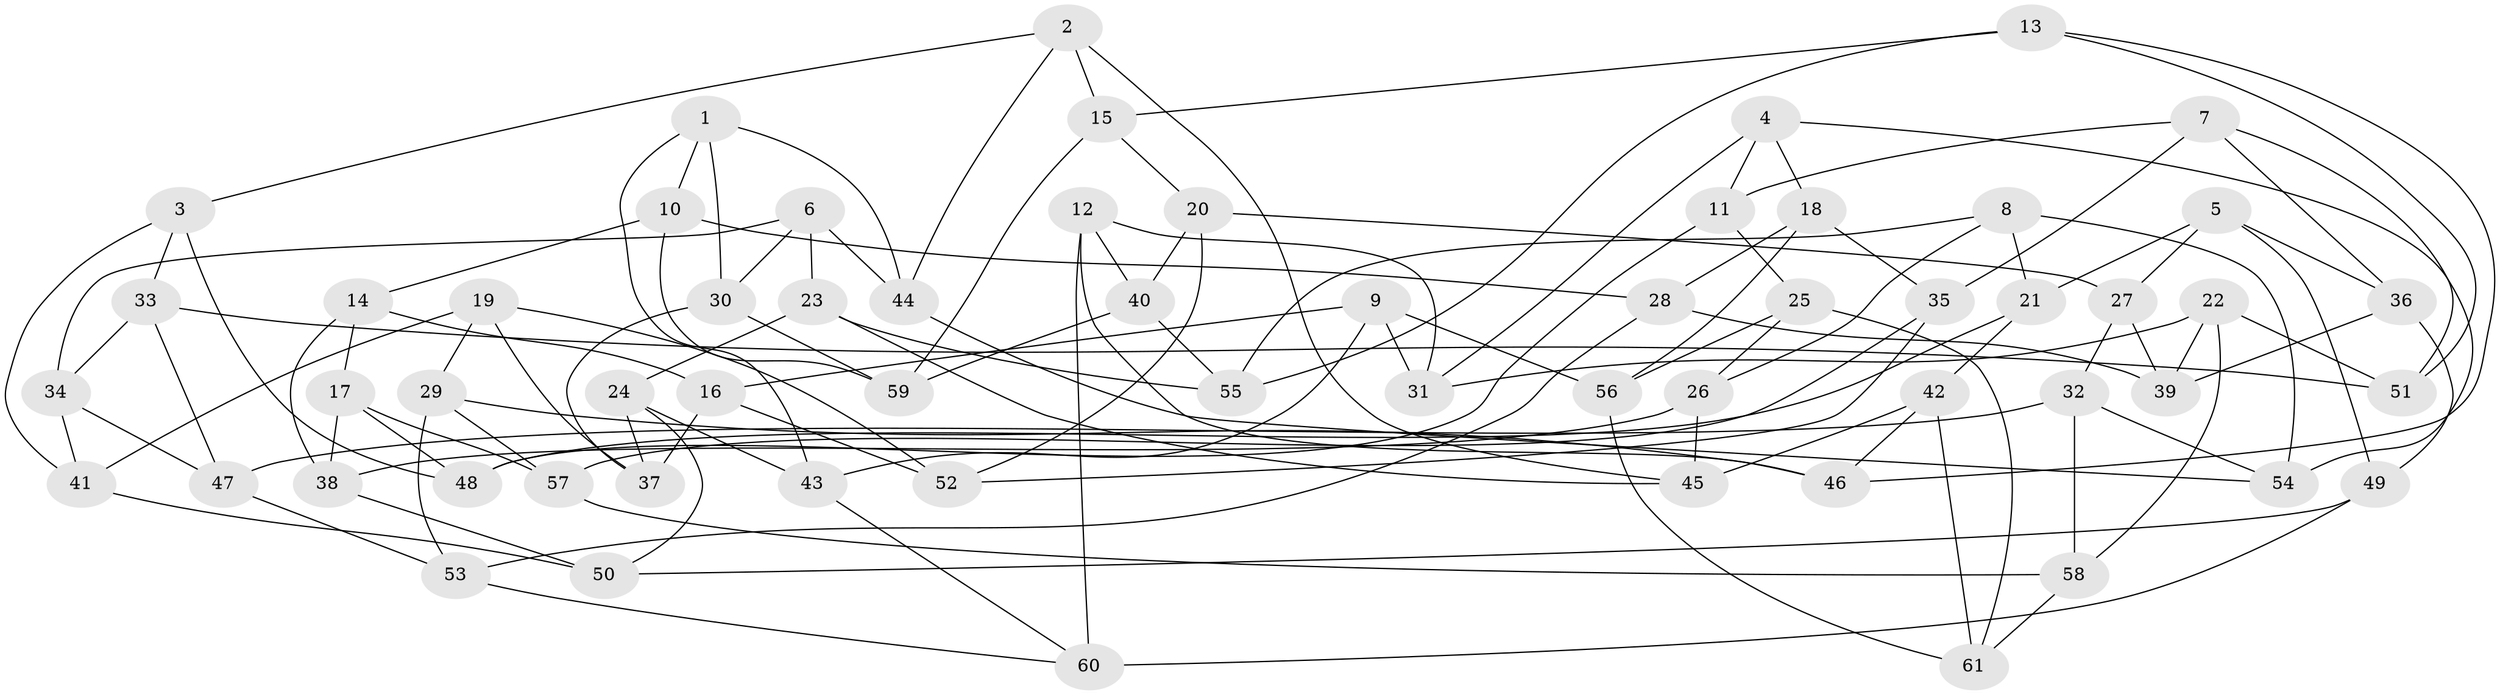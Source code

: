 // coarse degree distribution, {6: 0.6111111111111112, 4: 0.2777777777777778, 5: 0.08333333333333333, 3: 0.027777777777777776}
// Generated by graph-tools (version 1.1) at 2025/24/03/03/25 07:24:28]
// undirected, 61 vertices, 122 edges
graph export_dot {
graph [start="1"]
  node [color=gray90,style=filled];
  1;
  2;
  3;
  4;
  5;
  6;
  7;
  8;
  9;
  10;
  11;
  12;
  13;
  14;
  15;
  16;
  17;
  18;
  19;
  20;
  21;
  22;
  23;
  24;
  25;
  26;
  27;
  28;
  29;
  30;
  31;
  32;
  33;
  34;
  35;
  36;
  37;
  38;
  39;
  40;
  41;
  42;
  43;
  44;
  45;
  46;
  47;
  48;
  49;
  50;
  51;
  52;
  53;
  54;
  55;
  56;
  57;
  58;
  59;
  60;
  61;
  1 -- 44;
  1 -- 30;
  1 -- 10;
  1 -- 43;
  2 -- 15;
  2 -- 45;
  2 -- 3;
  2 -- 44;
  3 -- 33;
  3 -- 41;
  3 -- 48;
  4 -- 54;
  4 -- 11;
  4 -- 31;
  4 -- 18;
  5 -- 21;
  5 -- 27;
  5 -- 49;
  5 -- 36;
  6 -- 44;
  6 -- 30;
  6 -- 23;
  6 -- 34;
  7 -- 35;
  7 -- 11;
  7 -- 51;
  7 -- 36;
  8 -- 26;
  8 -- 55;
  8 -- 21;
  8 -- 54;
  9 -- 56;
  9 -- 31;
  9 -- 16;
  9 -- 43;
  10 -- 14;
  10 -- 59;
  10 -- 28;
  11 -- 48;
  11 -- 25;
  12 -- 31;
  12 -- 60;
  12 -- 46;
  12 -- 40;
  13 -- 51;
  13 -- 55;
  13 -- 46;
  13 -- 15;
  14 -- 16;
  14 -- 38;
  14 -- 17;
  15 -- 59;
  15 -- 20;
  16 -- 52;
  16 -- 37;
  17 -- 57;
  17 -- 48;
  17 -- 38;
  18 -- 35;
  18 -- 56;
  18 -- 28;
  19 -- 37;
  19 -- 29;
  19 -- 52;
  19 -- 41;
  20 -- 40;
  20 -- 52;
  20 -- 27;
  21 -- 42;
  21 -- 48;
  22 -- 31;
  22 -- 51;
  22 -- 39;
  22 -- 58;
  23 -- 55;
  23 -- 45;
  23 -- 24;
  24 -- 50;
  24 -- 43;
  24 -- 37;
  25 -- 61;
  25 -- 26;
  25 -- 56;
  26 -- 38;
  26 -- 45;
  27 -- 32;
  27 -- 39;
  28 -- 53;
  28 -- 39;
  29 -- 53;
  29 -- 57;
  29 -- 46;
  30 -- 37;
  30 -- 59;
  32 -- 54;
  32 -- 58;
  32 -- 47;
  33 -- 47;
  33 -- 34;
  33 -- 51;
  34 -- 47;
  34 -- 41;
  35 -- 57;
  35 -- 52;
  36 -- 39;
  36 -- 49;
  38 -- 50;
  40 -- 59;
  40 -- 55;
  41 -- 50;
  42 -- 46;
  42 -- 45;
  42 -- 61;
  43 -- 60;
  44 -- 54;
  47 -- 53;
  49 -- 50;
  49 -- 60;
  53 -- 60;
  56 -- 61;
  57 -- 58;
  58 -- 61;
}

